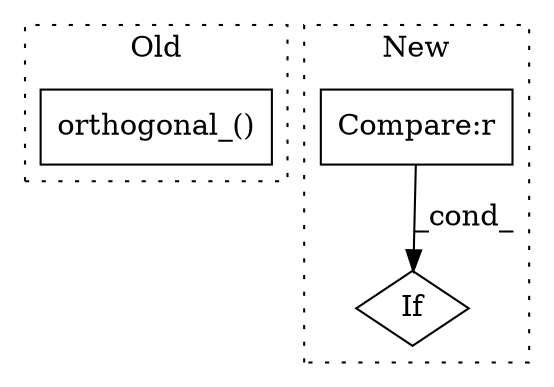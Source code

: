 digraph G {
subgraph cluster0 {
1 [label="orthogonal_()" a="75" s="532,564" l="20,1" shape="box"];
label = "Old";
style="dotted";
}
subgraph cluster1 {
2 [label="If" a="96" s="446" l="3" shape="diamond"];
3 [label="Compare:r" a="40" s="449" l="26" shape="box"];
label = "New";
style="dotted";
}
3 -> 2 [label="_cond_"];
}